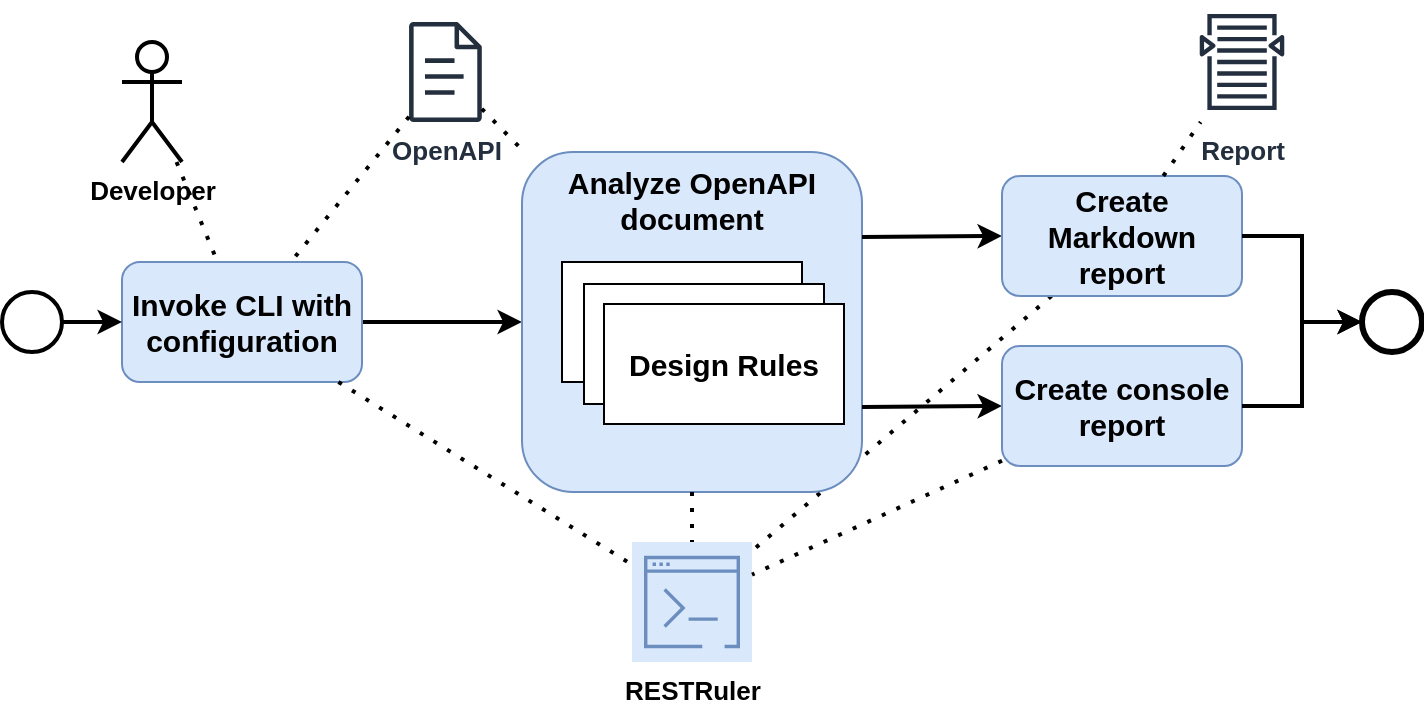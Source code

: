 <mxfile version="21.6.8" type="device">
  <diagram id="dHopFhA96g_-zoZQSynt" name="Page-1">
    <mxGraphModel dx="1185" dy="688" grid="1" gridSize="10" guides="1" tooltips="1" connect="1" arrows="1" fold="1" page="1" pageScale="1" pageWidth="850" pageHeight="1100" math="0" shadow="0">
      <root>
        <mxCell id="0" />
        <mxCell id="1" parent="0" />
        <mxCell id="a_45P6-WYLbGF3uFFTgQ-22" value="" style="endArrow=none;dashed=1;html=1;dashPattern=1 3;strokeWidth=2;rounded=0;" edge="1" parent="1" source="a_45P6-WYLbGF3uFFTgQ-9" target="a_45P6-WYLbGF3uFFTgQ-15">
          <mxGeometry width="50" height="50" relative="1" as="geometry">
            <mxPoint x="208" y="270" as="sourcePoint" />
            <mxPoint x="355" y="361" as="targetPoint" />
          </mxGeometry>
        </mxCell>
        <mxCell id="a_45P6-WYLbGF3uFFTgQ-3" value="" style="edgeStyle=orthogonalEdgeStyle;rounded=0;orthogonalLoop=1;jettySize=auto;html=1;strokeWidth=2;" edge="1" parent="1" source="a_45P6-WYLbGF3uFFTgQ-1" target="a_45P6-WYLbGF3uFFTgQ-2">
          <mxGeometry relative="1" as="geometry" />
        </mxCell>
        <mxCell id="a_45P6-WYLbGF3uFFTgQ-1" value="&lt;b&gt;&lt;font style=&quot;font-size: 15px;&quot;&gt;Invoke CLI with configuration&lt;/font&gt;&lt;/b&gt;" style="rounded=1;whiteSpace=wrap;html=1;fillColor=#dae8fc;strokeColor=#6c8ebf;" vertex="1" parent="1">
          <mxGeometry x="80" y="190" width="120" height="60" as="geometry" />
        </mxCell>
        <mxCell id="a_45P6-WYLbGF3uFFTgQ-2" value="&lt;b&gt;&lt;font style=&quot;font-size: 15px;&quot;&gt;Analyze OpenAPI document&lt;/font&gt;&lt;/b&gt;" style="whiteSpace=wrap;html=1;fillColor=#dae8fc;strokeColor=#6c8ebf;rounded=1;verticalAlign=top;" vertex="1" parent="1">
          <mxGeometry x="280" y="135" width="170" height="170" as="geometry" />
        </mxCell>
        <mxCell id="a_45P6-WYLbGF3uFFTgQ-7" value="" style="group" vertex="1" connectable="0" parent="1">
          <mxGeometry x="300" y="190" width="141" height="81" as="geometry" />
        </mxCell>
        <mxCell id="a_45P6-WYLbGF3uFFTgQ-6" value="" style="rounded=0;whiteSpace=wrap;html=1;" vertex="1" parent="a_45P6-WYLbGF3uFFTgQ-7">
          <mxGeometry width="120" height="60" as="geometry" />
        </mxCell>
        <mxCell id="a_45P6-WYLbGF3uFFTgQ-5" value="" style="rounded=0;whiteSpace=wrap;html=1;" vertex="1" parent="a_45P6-WYLbGF3uFFTgQ-7">
          <mxGeometry x="11" y="11" width="120" height="60" as="geometry" />
        </mxCell>
        <mxCell id="a_45P6-WYLbGF3uFFTgQ-4" value="&lt;b&gt;&lt;font style=&quot;font-size: 15px;&quot;&gt;Design Rules&lt;/font&gt;&lt;/b&gt;" style="rounded=0;whiteSpace=wrap;html=1;" vertex="1" parent="a_45P6-WYLbGF3uFFTgQ-7">
          <mxGeometry x="21" y="21" width="120" height="60" as="geometry" />
        </mxCell>
        <mxCell id="a_45P6-WYLbGF3uFFTgQ-8" value="" style="rounded=0;orthogonalLoop=1;jettySize=auto;html=1;strokeWidth=2;exitX=1;exitY=0.25;exitDx=0;exitDy=0;entryX=0;entryY=0.5;entryDx=0;entryDy=0;" edge="1" parent="1" source="a_45P6-WYLbGF3uFFTgQ-2" target="a_45P6-WYLbGF3uFFTgQ-9">
          <mxGeometry relative="1" as="geometry">
            <mxPoint x="210" y="230" as="sourcePoint" />
            <mxPoint x="290" y="230" as="targetPoint" />
          </mxGeometry>
        </mxCell>
        <mxCell id="a_45P6-WYLbGF3uFFTgQ-9" value="&lt;b&gt;&lt;font style=&quot;font-size: 15px;&quot;&gt;Create Markdown report&lt;/font&gt;&lt;/b&gt;" style="rounded=1;whiteSpace=wrap;html=1;fillColor=#dae8fc;strokeColor=#6c8ebf;" vertex="1" parent="1">
          <mxGeometry x="520" y="147" width="120" height="60" as="geometry" />
        </mxCell>
        <mxCell id="a_45P6-WYLbGF3uFFTgQ-10" value="&lt;b&gt;&lt;font style=&quot;font-size: 13px;&quot;&gt;Developer&lt;/font&gt;&lt;/b&gt;" style="shape=umlActor;verticalLabelPosition=bottom;verticalAlign=top;html=1;outlineConnect=0;strokeWidth=2;" vertex="1" parent="1">
          <mxGeometry x="80" y="80" width="30" height="60" as="geometry" />
        </mxCell>
        <mxCell id="a_45P6-WYLbGF3uFFTgQ-11" value="" style="endArrow=none;dashed=1;html=1;dashPattern=1 3;strokeWidth=2;rounded=0;" edge="1" parent="1" source="a_45P6-WYLbGF3uFFTgQ-10" target="a_45P6-WYLbGF3uFFTgQ-1">
          <mxGeometry width="50" height="50" relative="1" as="geometry">
            <mxPoint x="80" y="400" as="sourcePoint" />
            <mxPoint x="130" y="350" as="targetPoint" />
          </mxGeometry>
        </mxCell>
        <mxCell id="a_45P6-WYLbGF3uFFTgQ-13" value="&lt;b&gt;&lt;font style=&quot;font-size: 13px;&quot;&gt;OpenAPI&lt;/font&gt;&lt;/b&gt;" style="sketch=0;outlineConnect=0;fontColor=#232F3E;gradientColor=none;fillColor=#232F3D;strokeColor=none;dashed=0;verticalLabelPosition=bottom;verticalAlign=top;align=center;html=1;fontSize=12;fontStyle=0;aspect=fixed;pointerEvents=1;shape=mxgraph.aws4.document;" vertex="1" parent="1">
          <mxGeometry x="223.44" y="70" width="36.56" height="50" as="geometry" />
        </mxCell>
        <mxCell id="a_45P6-WYLbGF3uFFTgQ-14" value="" style="endArrow=none;dashed=1;html=1;dashPattern=1 3;strokeWidth=2;rounded=0;" edge="1" parent="1" source="a_45P6-WYLbGF3uFFTgQ-13" target="a_45P6-WYLbGF3uFFTgQ-1">
          <mxGeometry width="50" height="50" relative="1" as="geometry">
            <mxPoint x="117" y="150" as="sourcePoint" />
            <mxPoint x="138" y="200" as="targetPoint" />
          </mxGeometry>
        </mxCell>
        <mxCell id="a_45P6-WYLbGF3uFFTgQ-15" value="&lt;b&gt;&lt;font style=&quot;font-size: 13px;&quot;&gt;RESTRuler&lt;/font&gt;&lt;/b&gt;" style="sketch=0;points=[[0,0,0],[0.25,0,0],[0.5,0,0],[0.75,0,0],[1,0,0],[0,1,0],[0.25,1,0],[0.5,1,0],[0.75,1,0],[1,1,0],[0,0.25,0],[0,0.5,0],[0,0.75,0],[1,0.25,0],[1,0.5,0],[1,0.75,0]];outlineConnect=0;gradientDirection=north;fillColor=#dae8fc;strokeColor=#6c8ebf;dashed=0;verticalLabelPosition=bottom;verticalAlign=top;align=center;html=1;fontSize=12;fontStyle=0;aspect=fixed;shape=mxgraph.aws4.resourceIcon;resIcon=mxgraph.aws4.command_line_interface;" vertex="1" parent="1">
          <mxGeometry x="335" y="330" width="60" height="60" as="geometry" />
        </mxCell>
        <mxCell id="a_45P6-WYLbGF3uFFTgQ-16" value="" style="endArrow=none;dashed=1;html=1;dashPattern=1 3;strokeWidth=2;rounded=0;" edge="1" parent="1" source="a_45P6-WYLbGF3uFFTgQ-1" target="a_45P6-WYLbGF3uFFTgQ-15">
          <mxGeometry width="50" height="50" relative="1" as="geometry">
            <mxPoint x="117" y="150" as="sourcePoint" />
            <mxPoint x="138" y="200" as="targetPoint" />
          </mxGeometry>
        </mxCell>
        <mxCell id="a_45P6-WYLbGF3uFFTgQ-17" value="" style="endArrow=none;dashed=1;html=1;dashPattern=1 3;strokeWidth=2;rounded=0;" edge="1" parent="1" source="a_45P6-WYLbGF3uFFTgQ-2" target="a_45P6-WYLbGF3uFFTgQ-15">
          <mxGeometry width="50" height="50" relative="1" as="geometry">
            <mxPoint x="127" y="160" as="sourcePoint" />
            <mxPoint x="148" y="210" as="targetPoint" />
          </mxGeometry>
        </mxCell>
        <mxCell id="a_45P6-WYLbGF3uFFTgQ-18" value="" style="endArrow=none;dashed=1;html=1;dashPattern=1 3;strokeWidth=2;rounded=0;" edge="1" parent="1" source="a_45P6-WYLbGF3uFFTgQ-13" target="a_45P6-WYLbGF3uFFTgQ-2">
          <mxGeometry width="50" height="50" relative="1" as="geometry">
            <mxPoint x="222" y="130" as="sourcePoint" />
            <mxPoint x="172" y="200" as="targetPoint" />
          </mxGeometry>
        </mxCell>
        <mxCell id="a_45P6-WYLbGF3uFFTgQ-19" value="" style="rounded=0;orthogonalLoop=1;jettySize=auto;html=1;strokeWidth=2;exitX=1;exitY=0.75;exitDx=0;exitDy=0;entryX=0;entryY=0.5;entryDx=0;entryDy=0;" edge="1" parent="1" target="a_45P6-WYLbGF3uFFTgQ-20" source="a_45P6-WYLbGF3uFFTgQ-2">
          <mxGeometry relative="1" as="geometry">
            <mxPoint x="450" y="261" as="sourcePoint" />
            <mxPoint x="290" y="313" as="targetPoint" />
          </mxGeometry>
        </mxCell>
        <mxCell id="a_45P6-WYLbGF3uFFTgQ-20" value="&lt;b&gt;&lt;font style=&quot;font-size: 15px;&quot;&gt;Create console report&lt;/font&gt;&lt;/b&gt;" style="rounded=1;whiteSpace=wrap;html=1;fillColor=#dae8fc;strokeColor=#6c8ebf;" vertex="1" parent="1">
          <mxGeometry x="520" y="232" width="120" height="60" as="geometry" />
        </mxCell>
        <mxCell id="a_45P6-WYLbGF3uFFTgQ-21" value="" style="endArrow=none;dashed=1;html=1;dashPattern=1 3;strokeWidth=2;rounded=0;" edge="1" parent="1" source="a_45P6-WYLbGF3uFFTgQ-20" target="a_45P6-WYLbGF3uFFTgQ-15">
          <mxGeometry width="50" height="50" relative="1" as="geometry">
            <mxPoint x="198" y="260" as="sourcePoint" />
            <mxPoint x="345" y="351" as="targetPoint" />
          </mxGeometry>
        </mxCell>
        <mxCell id="a_45P6-WYLbGF3uFFTgQ-24" value="&lt;b&gt;&lt;font style=&quot;font-size: 13px;&quot;&gt;Report&lt;/font&gt;&lt;/b&gt;" style="sketch=0;outlineConnect=0;fontColor=#232F3E;gradientColor=none;strokeColor=#232F3E;fillColor=#ffffff;dashed=0;verticalLabelPosition=bottom;verticalAlign=top;align=center;html=1;fontSize=12;fontStyle=0;aspect=fixed;shape=mxgraph.aws4.resourceIcon;resIcon=mxgraph.aws4.search_documents;" vertex="1" parent="1">
          <mxGeometry x="610" y="60" width="60" height="60" as="geometry" />
        </mxCell>
        <mxCell id="a_45P6-WYLbGF3uFFTgQ-25" value="" style="endArrow=none;dashed=1;html=1;dashPattern=1 3;strokeWidth=2;rounded=0;" edge="1" parent="1" source="a_45P6-WYLbGF3uFFTgQ-9" target="a_45P6-WYLbGF3uFFTgQ-24">
          <mxGeometry width="50" height="50" relative="1" as="geometry">
            <mxPoint x="530" y="299" as="sourcePoint" />
            <mxPoint x="405" y="356" as="targetPoint" />
          </mxGeometry>
        </mxCell>
        <mxCell id="a_45P6-WYLbGF3uFFTgQ-26" value="" style="rounded=0;orthogonalLoop=1;jettySize=auto;html=1;strokeWidth=2;exitX=1;exitY=0.5;exitDx=0;exitDy=0;entryX=0;entryY=0.5;entryDx=0;entryDy=0;edgeStyle=orthogonalEdgeStyle;entryPerimeter=0;" edge="1" parent="1" source="a_45P6-WYLbGF3uFFTgQ-9" target="a_45P6-WYLbGF3uFFTgQ-29">
          <mxGeometry relative="1" as="geometry">
            <mxPoint x="650" y="207" as="sourcePoint" />
            <mxPoint x="760" y="237" as="targetPoint" />
          </mxGeometry>
        </mxCell>
        <mxCell id="a_45P6-WYLbGF3uFFTgQ-27" value="" style="strokeWidth=2;html=1;shape=mxgraph.flowchart.start_2;whiteSpace=wrap;aspect=fixed;" vertex="1" parent="1">
          <mxGeometry x="20" y="205" width="30" height="30" as="geometry" />
        </mxCell>
        <mxCell id="a_45P6-WYLbGF3uFFTgQ-28" value="" style="edgeStyle=orthogonalEdgeStyle;rounded=0;orthogonalLoop=1;jettySize=auto;html=1;strokeWidth=2;" edge="1" parent="1" source="a_45P6-WYLbGF3uFFTgQ-27" target="a_45P6-WYLbGF3uFFTgQ-1">
          <mxGeometry relative="1" as="geometry">
            <mxPoint x="210" y="230" as="sourcePoint" />
            <mxPoint x="290" y="230" as="targetPoint" />
          </mxGeometry>
        </mxCell>
        <mxCell id="a_45P6-WYLbGF3uFFTgQ-29" value="" style="points=[[0.145,0.145,0],[0.5,0,0],[0.855,0.145,0],[1,0.5,0],[0.855,0.855,0],[0.5,1,0],[0.145,0.855,0],[0,0.5,0]];shape=mxgraph.bpmn.event;html=1;verticalLabelPosition=bottom;labelBackgroundColor=#ffffff;verticalAlign=top;align=center;perimeter=ellipsePerimeter;outlineConnect=0;aspect=fixed;outline=end;symbol=terminate2;" vertex="1" parent="1">
          <mxGeometry x="700" y="205" width="30" height="30" as="geometry" />
        </mxCell>
        <mxCell id="a_45P6-WYLbGF3uFFTgQ-30" value="" style="rounded=0;orthogonalLoop=1;jettySize=auto;html=1;strokeWidth=2;exitX=1;exitY=0.5;exitDx=0;exitDy=0;entryX=0;entryY=0.5;entryDx=0;entryDy=0;edgeStyle=orthogonalEdgeStyle;entryPerimeter=0;" edge="1" parent="1" source="a_45P6-WYLbGF3uFFTgQ-20" target="a_45P6-WYLbGF3uFFTgQ-29">
          <mxGeometry relative="1" as="geometry">
            <mxPoint x="650" y="187" as="sourcePoint" />
            <mxPoint x="710" y="230" as="targetPoint" />
          </mxGeometry>
        </mxCell>
      </root>
    </mxGraphModel>
  </diagram>
</mxfile>
